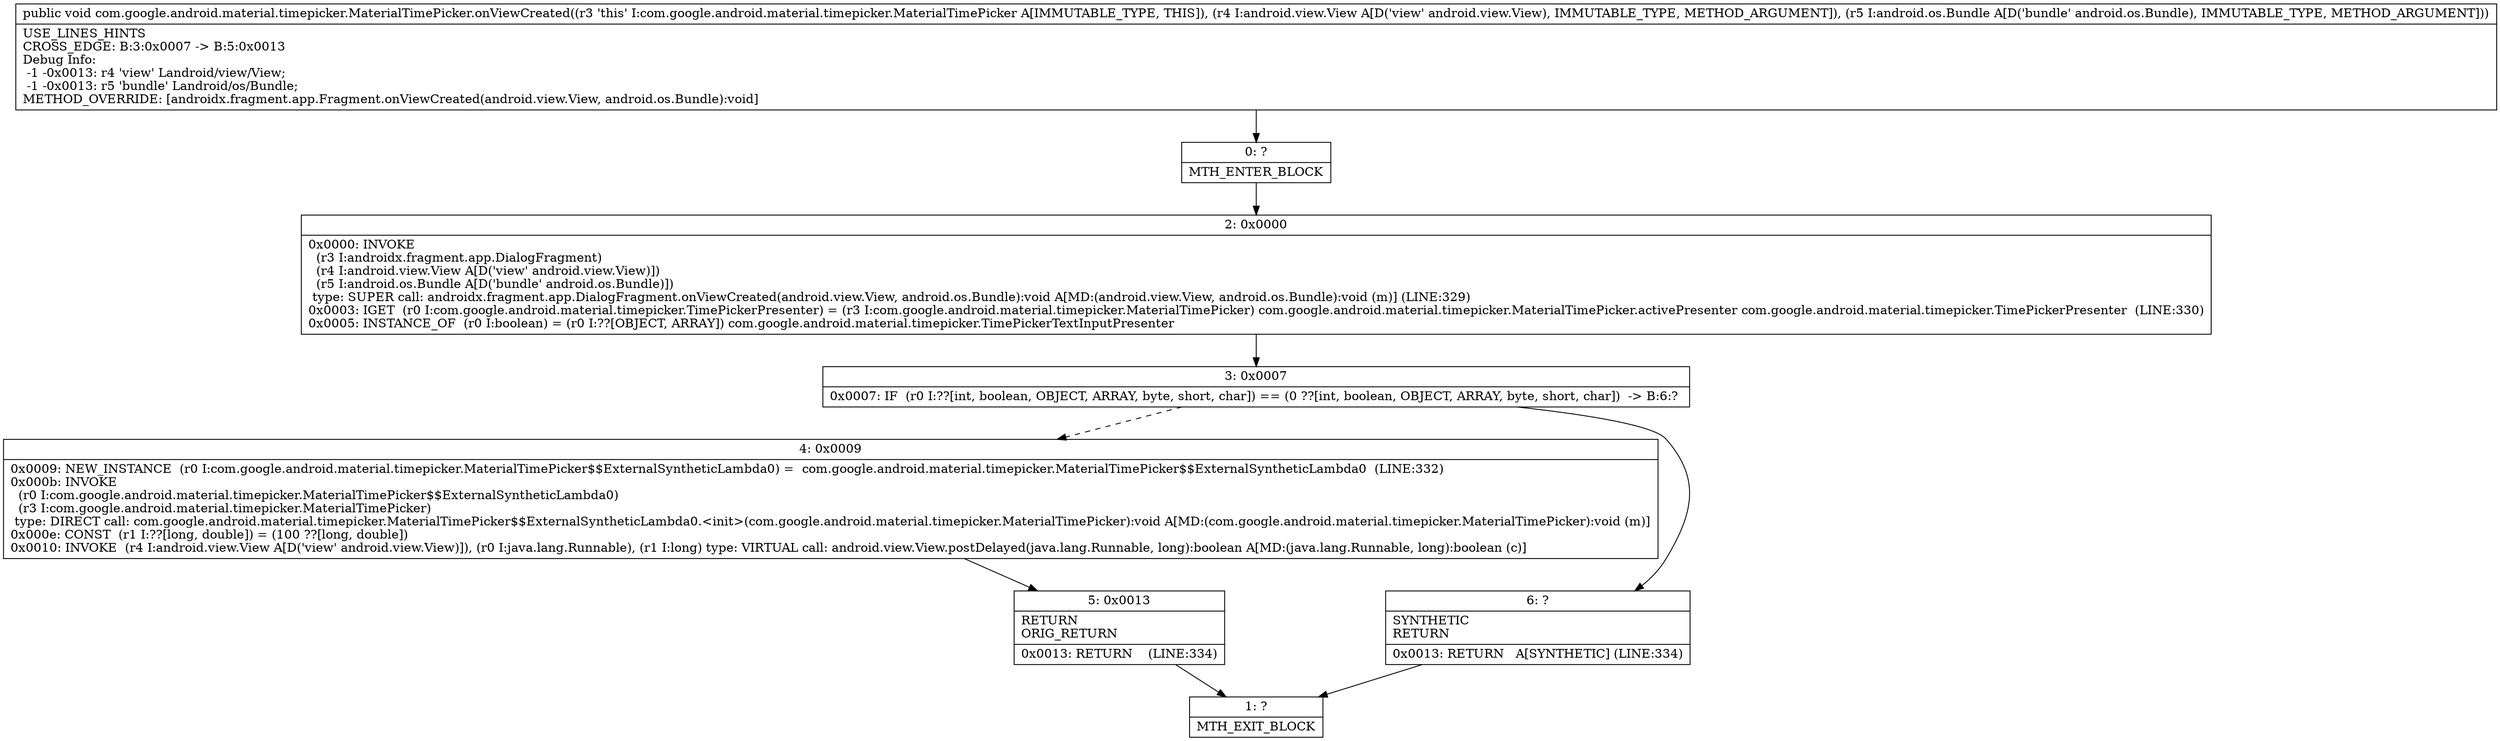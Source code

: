 digraph "CFG forcom.google.android.material.timepicker.MaterialTimePicker.onViewCreated(Landroid\/view\/View;Landroid\/os\/Bundle;)V" {
Node_0 [shape=record,label="{0\:\ ?|MTH_ENTER_BLOCK\l}"];
Node_2 [shape=record,label="{2\:\ 0x0000|0x0000: INVOKE  \l  (r3 I:androidx.fragment.app.DialogFragment)\l  (r4 I:android.view.View A[D('view' android.view.View)])\l  (r5 I:android.os.Bundle A[D('bundle' android.os.Bundle)])\l type: SUPER call: androidx.fragment.app.DialogFragment.onViewCreated(android.view.View, android.os.Bundle):void A[MD:(android.view.View, android.os.Bundle):void (m)] (LINE:329)\l0x0003: IGET  (r0 I:com.google.android.material.timepicker.TimePickerPresenter) = (r3 I:com.google.android.material.timepicker.MaterialTimePicker) com.google.android.material.timepicker.MaterialTimePicker.activePresenter com.google.android.material.timepicker.TimePickerPresenter  (LINE:330)\l0x0005: INSTANCE_OF  (r0 I:boolean) = (r0 I:??[OBJECT, ARRAY]) com.google.android.material.timepicker.TimePickerTextInputPresenter \l}"];
Node_3 [shape=record,label="{3\:\ 0x0007|0x0007: IF  (r0 I:??[int, boolean, OBJECT, ARRAY, byte, short, char]) == (0 ??[int, boolean, OBJECT, ARRAY, byte, short, char])  \-\> B:6:? \l}"];
Node_4 [shape=record,label="{4\:\ 0x0009|0x0009: NEW_INSTANCE  (r0 I:com.google.android.material.timepicker.MaterialTimePicker$$ExternalSyntheticLambda0) =  com.google.android.material.timepicker.MaterialTimePicker$$ExternalSyntheticLambda0  (LINE:332)\l0x000b: INVOKE  \l  (r0 I:com.google.android.material.timepicker.MaterialTimePicker$$ExternalSyntheticLambda0)\l  (r3 I:com.google.android.material.timepicker.MaterialTimePicker)\l type: DIRECT call: com.google.android.material.timepicker.MaterialTimePicker$$ExternalSyntheticLambda0.\<init\>(com.google.android.material.timepicker.MaterialTimePicker):void A[MD:(com.google.android.material.timepicker.MaterialTimePicker):void (m)]\l0x000e: CONST  (r1 I:??[long, double]) = (100 ??[long, double]) \l0x0010: INVOKE  (r4 I:android.view.View A[D('view' android.view.View)]), (r0 I:java.lang.Runnable), (r1 I:long) type: VIRTUAL call: android.view.View.postDelayed(java.lang.Runnable, long):boolean A[MD:(java.lang.Runnable, long):boolean (c)]\l}"];
Node_5 [shape=record,label="{5\:\ 0x0013|RETURN\lORIG_RETURN\l|0x0013: RETURN    (LINE:334)\l}"];
Node_1 [shape=record,label="{1\:\ ?|MTH_EXIT_BLOCK\l}"];
Node_6 [shape=record,label="{6\:\ ?|SYNTHETIC\lRETURN\l|0x0013: RETURN   A[SYNTHETIC] (LINE:334)\l}"];
MethodNode[shape=record,label="{public void com.google.android.material.timepicker.MaterialTimePicker.onViewCreated((r3 'this' I:com.google.android.material.timepicker.MaterialTimePicker A[IMMUTABLE_TYPE, THIS]), (r4 I:android.view.View A[D('view' android.view.View), IMMUTABLE_TYPE, METHOD_ARGUMENT]), (r5 I:android.os.Bundle A[D('bundle' android.os.Bundle), IMMUTABLE_TYPE, METHOD_ARGUMENT]))  | USE_LINES_HINTS\lCROSS_EDGE: B:3:0x0007 \-\> B:5:0x0013\lDebug Info:\l  \-1 \-0x0013: r4 'view' Landroid\/view\/View;\l  \-1 \-0x0013: r5 'bundle' Landroid\/os\/Bundle;\lMETHOD_OVERRIDE: [androidx.fragment.app.Fragment.onViewCreated(android.view.View, android.os.Bundle):void]\l}"];
MethodNode -> Node_0;Node_0 -> Node_2;
Node_2 -> Node_3;
Node_3 -> Node_4[style=dashed];
Node_3 -> Node_6;
Node_4 -> Node_5;
Node_5 -> Node_1;
Node_6 -> Node_1;
}

